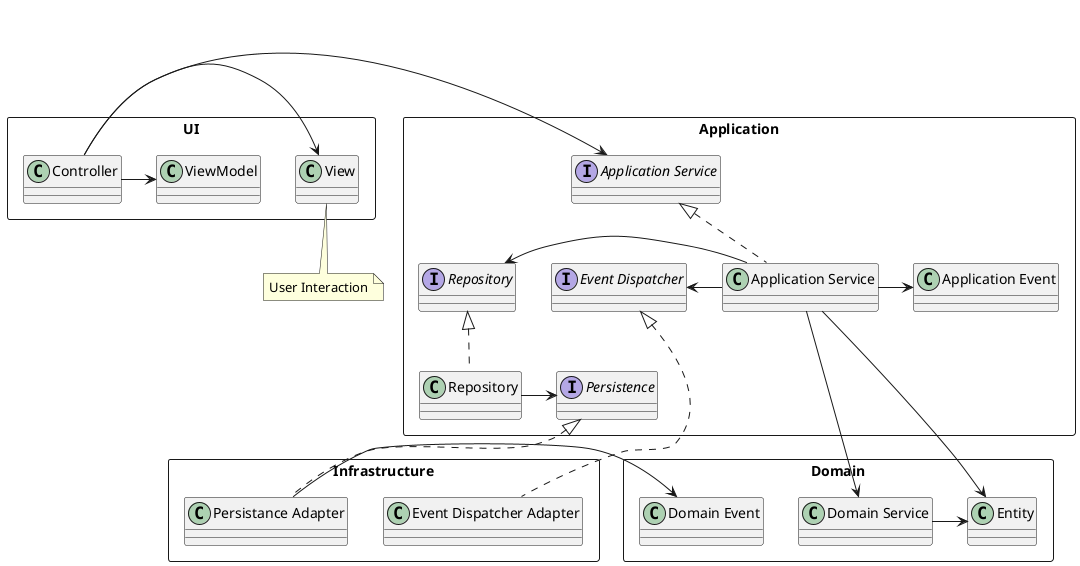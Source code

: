 @startuml

package "UI" <<Rectangle>> {
class View 
class Controller
class ViewModel 
}
note bottom of View: User Interaction


package "Application" <<Rectangle>> {
interface "Application Service" as IAppServ
class "Application Service" as AppServ
interface "Repository" as IRepository
class "Repository" as Repository
interface Persistence
class "Application Event" as AppEvent
interface "Event Dispatcher" as EventDispatch
}
package "Infrastructure" <<Rectangle>> {
class "Persistance Adapter" as PersAda
class "Event Dispatcher Adapter" as EventDispatchAdapter
}
package "Domain" <<Rectangle>> {
    class "Domain Service" as DomainServ
    class Entity
    class "Domain Event" as DomainEvent
}

Controller -> View
Controller -> ViewModel
Controller -> IAppServ
IAppServ <|.. AppServ
AppServ -> AppEvent
AppServ -> IRepository
AppServ -> EventDispatch 
IRepository <|.. Repository
EventDispatch <|.. EventDispatchAdapter
Repository -> Persistence
Persistence <|.. PersAda
DomainServ -> Entity
AppServ -> DomainServ
AppServ -> Entity
PersAda -> DomainEvent
@enduml

